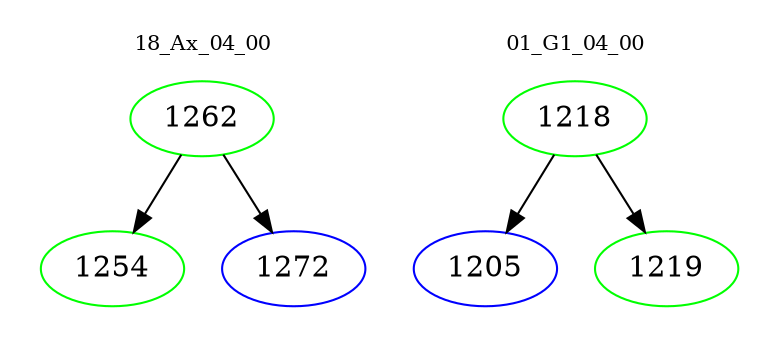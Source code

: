 digraph{
subgraph cluster_0 {
color = white
label = "18_Ax_04_00";
fontsize=10;
T0_1262 [label="1262", color="green"]
T0_1262 -> T0_1254 [color="black"]
T0_1254 [label="1254", color="green"]
T0_1262 -> T0_1272 [color="black"]
T0_1272 [label="1272", color="blue"]
}
subgraph cluster_1 {
color = white
label = "01_G1_04_00";
fontsize=10;
T1_1218 [label="1218", color="green"]
T1_1218 -> T1_1205 [color="black"]
T1_1205 [label="1205", color="blue"]
T1_1218 -> T1_1219 [color="black"]
T1_1219 [label="1219", color="green"]
}
}
